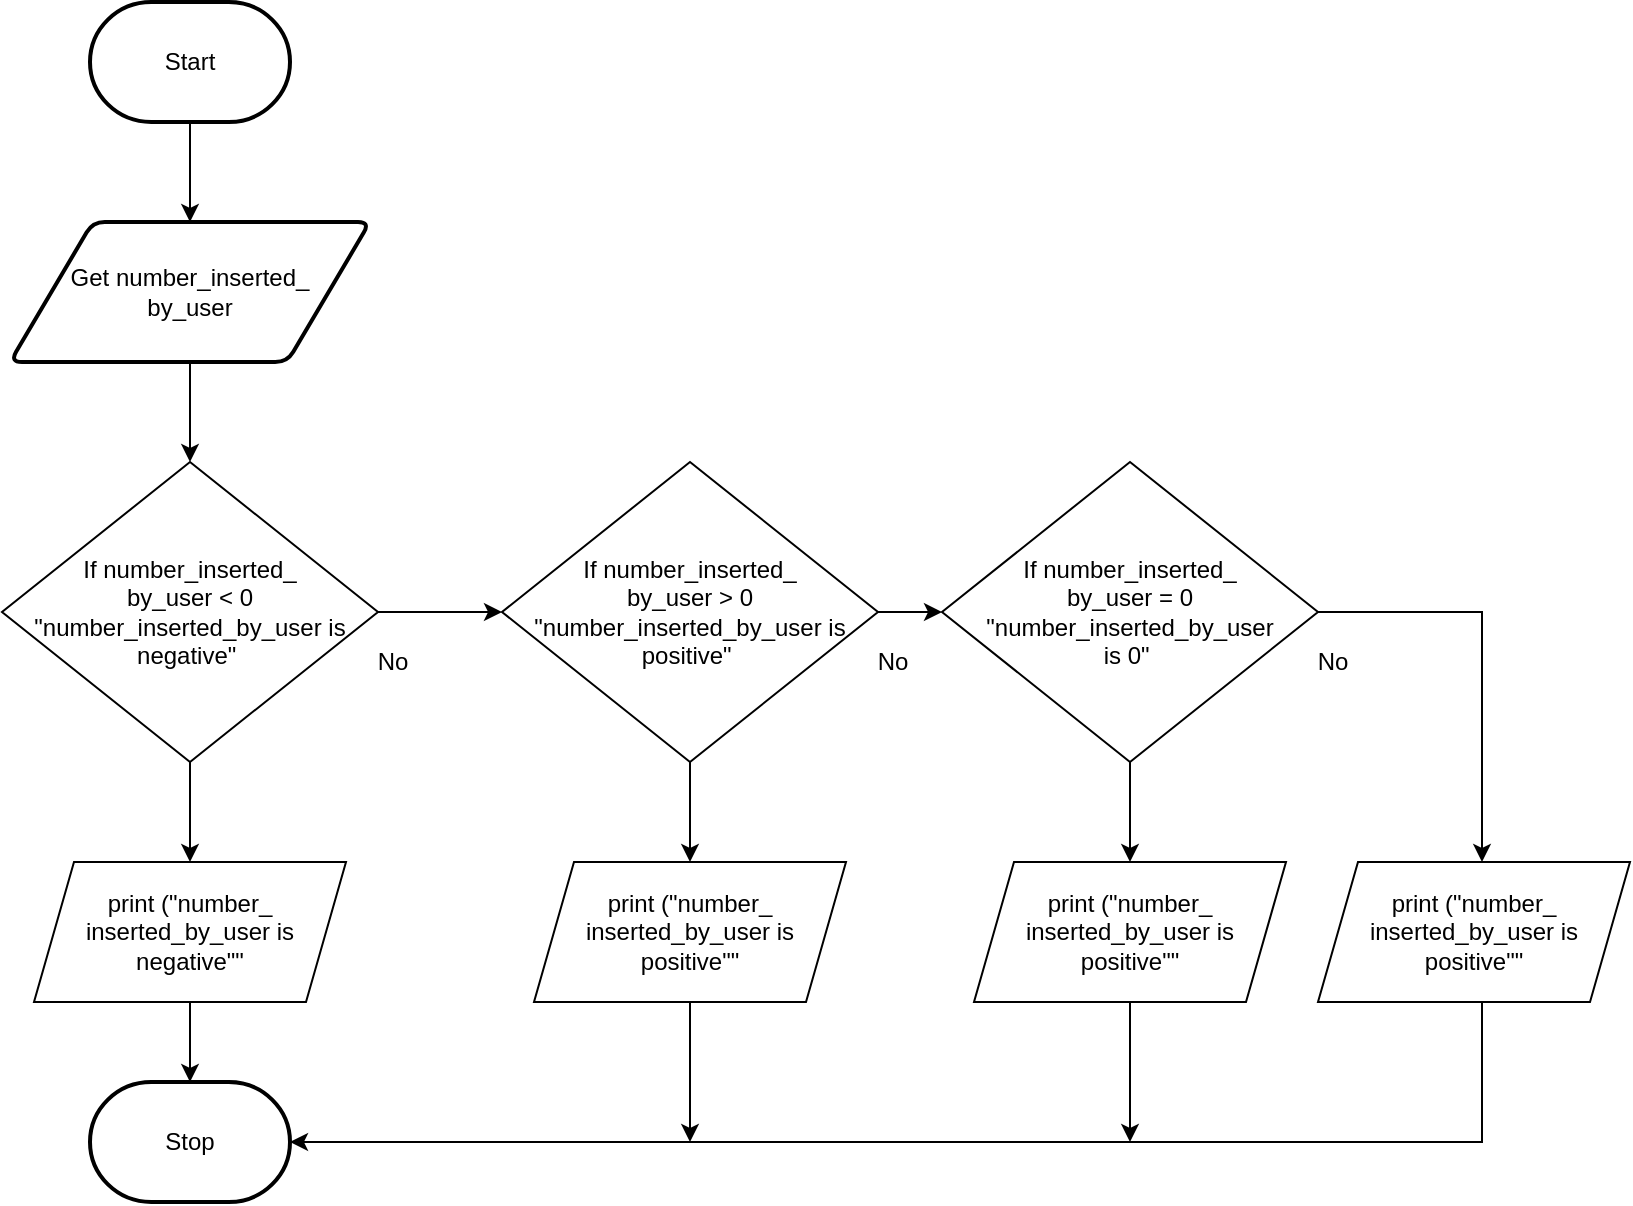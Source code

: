 <mxfile>
    <diagram id="pBK1guH4bu_zmOCUXD5L" name="Top Down">
        <mxGraphModel dx="699" dy="714" grid="1" gridSize="10" guides="1" tooltips="1" connect="1" arrows="1" fold="1" page="1" pageScale="1" pageWidth="827" pageHeight="1169" math="0" shadow="0">
            <root>
                <mxCell id="0"/>
                <mxCell id="1" parent="0"/>
                <mxCell id="7" style="edgeStyle=none;html=1;" parent="1" source="2" target="3" edge="1">
                    <mxGeometry relative="1" as="geometry"/>
                </mxCell>
                <mxCell id="2" value="Start" style="strokeWidth=2;html=1;shape=mxgraph.flowchart.terminator;whiteSpace=wrap;" parent="1" vertex="1">
                    <mxGeometry x="114" y="30" width="100" height="60" as="geometry"/>
                </mxCell>
                <mxCell id="8" style="edgeStyle=none;html=1;" parent="1" source="3" edge="1">
                    <mxGeometry relative="1" as="geometry">
                        <mxPoint x="164" y="260" as="targetPoint"/>
                    </mxGeometry>
                </mxCell>
                <mxCell id="3" value="Get number_inserted_&lt;br&gt;by_user" style="shape=parallelogram;html=1;strokeWidth=2;perimeter=parallelogramPerimeter;whiteSpace=wrap;rounded=1;arcSize=12;size=0.23;" parent="1" vertex="1">
                    <mxGeometry x="74" y="140" width="180" height="70" as="geometry"/>
                </mxCell>
                <mxCell id="5gCrOAnoiJWtTDMlkqBs-30" style="edgeStyle=none;html=1;" edge="1" parent="1" source="12" target="5gCrOAnoiJWtTDMlkqBs-28">
                    <mxGeometry relative="1" as="geometry"/>
                </mxCell>
                <mxCell id="5gCrOAnoiJWtTDMlkqBs-39" style="edgeStyle=none;html=1;" edge="1" parent="1" source="12" target="5gCrOAnoiJWtTDMlkqBs-38">
                    <mxGeometry relative="1" as="geometry"/>
                </mxCell>
                <mxCell id="12" value="If number_inserted_&lt;br&gt;by_user &amp;lt; 0 &lt;br&gt;&quot;number_inserted_by_user is negative&quot;&amp;nbsp;" style="rhombus;whiteSpace=wrap;html=1;" parent="1" vertex="1">
                    <mxGeometry x="70" y="260" width="188" height="150" as="geometry"/>
                </mxCell>
                <mxCell id="28" value="Stop" style="strokeWidth=2;html=1;shape=mxgraph.flowchart.terminator;whiteSpace=wrap;" parent="1" vertex="1">
                    <mxGeometry x="114" y="570" width="100" height="60" as="geometry"/>
                </mxCell>
                <mxCell id="5gCrOAnoiJWtTDMlkqBs-32" style="edgeStyle=none;html=1;entryX=0;entryY=0.5;entryDx=0;entryDy=0;" edge="1" parent="1" source="5gCrOAnoiJWtTDMlkqBs-28" target="5gCrOAnoiJWtTDMlkqBs-31">
                    <mxGeometry relative="1" as="geometry"/>
                </mxCell>
                <mxCell id="5gCrOAnoiJWtTDMlkqBs-41" style="edgeStyle=none;html=1;" edge="1" parent="1" source="5gCrOAnoiJWtTDMlkqBs-28" target="5gCrOAnoiJWtTDMlkqBs-40">
                    <mxGeometry relative="1" as="geometry"/>
                </mxCell>
                <mxCell id="5gCrOAnoiJWtTDMlkqBs-28" value="If number_inserted_&lt;br&gt;by_user &amp;gt; 0 &lt;br&gt;&quot;number_inserted_by_user is positive&quot;&amp;nbsp;" style="rhombus;whiteSpace=wrap;html=1;" vertex="1" parent="1">
                    <mxGeometry x="320" y="260" width="188" height="150" as="geometry"/>
                </mxCell>
                <mxCell id="5gCrOAnoiJWtTDMlkqBs-34" style="html=1;edgeStyle=orthogonalEdgeStyle;exitX=1;exitY=0.5;exitDx=0;exitDy=0;rounded=0;" edge="1" parent="1" source="5gCrOAnoiJWtTDMlkqBs-31">
                    <mxGeometry relative="1" as="geometry">
                        <mxPoint x="810" y="460" as="targetPoint"/>
                        <Array as="points">
                            <mxPoint x="810" y="335"/>
                        </Array>
                    </mxGeometry>
                </mxCell>
                <mxCell id="5gCrOAnoiJWtTDMlkqBs-43" style="edgeStyle=none;html=1;" edge="1" parent="1" source="5gCrOAnoiJWtTDMlkqBs-31" target="5gCrOAnoiJWtTDMlkqBs-42">
                    <mxGeometry relative="1" as="geometry"/>
                </mxCell>
                <mxCell id="5gCrOAnoiJWtTDMlkqBs-31" value="If number_inserted_&lt;br&gt;by_user = 0 &lt;br&gt;&quot;number_inserted_by_user &lt;br&gt;is 0&quot;&amp;nbsp;" style="rhombus;whiteSpace=wrap;html=1;" vertex="1" parent="1">
                    <mxGeometry x="540" y="260" width="188" height="150" as="geometry"/>
                </mxCell>
                <mxCell id="5gCrOAnoiJWtTDMlkqBs-35" value="No" style="text;html=1;align=center;verticalAlign=middle;resizable=0;points=[];autosize=1;strokeColor=none;fillColor=none;" vertex="1" parent="1">
                    <mxGeometry x="250" y="350" width="30" height="20" as="geometry"/>
                </mxCell>
                <mxCell id="5gCrOAnoiJWtTDMlkqBs-36" value="No" style="text;html=1;align=center;verticalAlign=middle;resizable=0;points=[];autosize=1;strokeColor=none;fillColor=none;" vertex="1" parent="1">
                    <mxGeometry x="500" y="350" width="30" height="20" as="geometry"/>
                </mxCell>
                <mxCell id="5gCrOAnoiJWtTDMlkqBs-37" value="No" style="text;html=1;align=center;verticalAlign=middle;resizable=0;points=[];autosize=1;strokeColor=none;fillColor=none;" vertex="1" parent="1">
                    <mxGeometry x="720" y="350" width="30" height="20" as="geometry"/>
                </mxCell>
                <mxCell id="5gCrOAnoiJWtTDMlkqBs-46" style="edgeStyle=orthogonalEdgeStyle;rounded=0;html=1;" edge="1" parent="1" source="5gCrOAnoiJWtTDMlkqBs-38" target="28">
                    <mxGeometry relative="1" as="geometry"/>
                </mxCell>
                <mxCell id="5gCrOAnoiJWtTDMlkqBs-38" value="print (&quot;number_&lt;br&gt;inserted_by_user is negative&quot;&quot;" style="shape=parallelogram;perimeter=parallelogramPerimeter;whiteSpace=wrap;html=1;fixedSize=1;" vertex="1" parent="1">
                    <mxGeometry x="86" y="460" width="156" height="70" as="geometry"/>
                </mxCell>
                <mxCell id="5gCrOAnoiJWtTDMlkqBs-47" style="edgeStyle=orthogonalEdgeStyle;rounded=0;html=1;" edge="1" parent="1" source="5gCrOAnoiJWtTDMlkqBs-40">
                    <mxGeometry relative="1" as="geometry">
                        <mxPoint x="414" y="600" as="targetPoint"/>
                    </mxGeometry>
                </mxCell>
                <mxCell id="5gCrOAnoiJWtTDMlkqBs-40" value="print (&quot;number_&lt;br&gt;inserted_by_user is positive&quot;&quot;" style="shape=parallelogram;perimeter=parallelogramPerimeter;whiteSpace=wrap;html=1;fixedSize=1;" vertex="1" parent="1">
                    <mxGeometry x="336" y="460" width="156" height="70" as="geometry"/>
                </mxCell>
                <mxCell id="5gCrOAnoiJWtTDMlkqBs-51" style="edgeStyle=elbowEdgeStyle;rounded=0;html=1;" edge="1" parent="1" source="5gCrOAnoiJWtTDMlkqBs-42">
                    <mxGeometry relative="1" as="geometry">
                        <mxPoint x="634" y="600" as="targetPoint"/>
                    </mxGeometry>
                </mxCell>
                <mxCell id="5gCrOAnoiJWtTDMlkqBs-42" value="print (&quot;number_&lt;br&gt;inserted_by_user is positive&quot;&quot;" style="shape=parallelogram;perimeter=parallelogramPerimeter;whiteSpace=wrap;html=1;fixedSize=1;" vertex="1" parent="1">
                    <mxGeometry x="556" y="460" width="156" height="70" as="geometry"/>
                </mxCell>
                <mxCell id="5gCrOAnoiJWtTDMlkqBs-49" style="edgeStyle=elbowEdgeStyle;rounded=0;html=1;" edge="1" parent="1" source="5gCrOAnoiJWtTDMlkqBs-44" target="28">
                    <mxGeometry relative="1" as="geometry">
                        <mxPoint x="806" y="600.0" as="targetPoint"/>
                        <Array as="points">
                            <mxPoint x="810" y="560"/>
                            <mxPoint x="820" y="560"/>
                            <mxPoint x="840" y="560"/>
                            <mxPoint x="806" y="590"/>
                        </Array>
                    </mxGeometry>
                </mxCell>
                <mxCell id="5gCrOAnoiJWtTDMlkqBs-44" value="print (&quot;number_&lt;br&gt;inserted_by_user is positive&quot;&quot;" style="shape=parallelogram;perimeter=parallelogramPerimeter;whiteSpace=wrap;html=1;fixedSize=1;" vertex="1" parent="1">
                    <mxGeometry x="728" y="460" width="156" height="70" as="geometry"/>
                </mxCell>
            </root>
        </mxGraphModel>
    </diagram>
</mxfile>